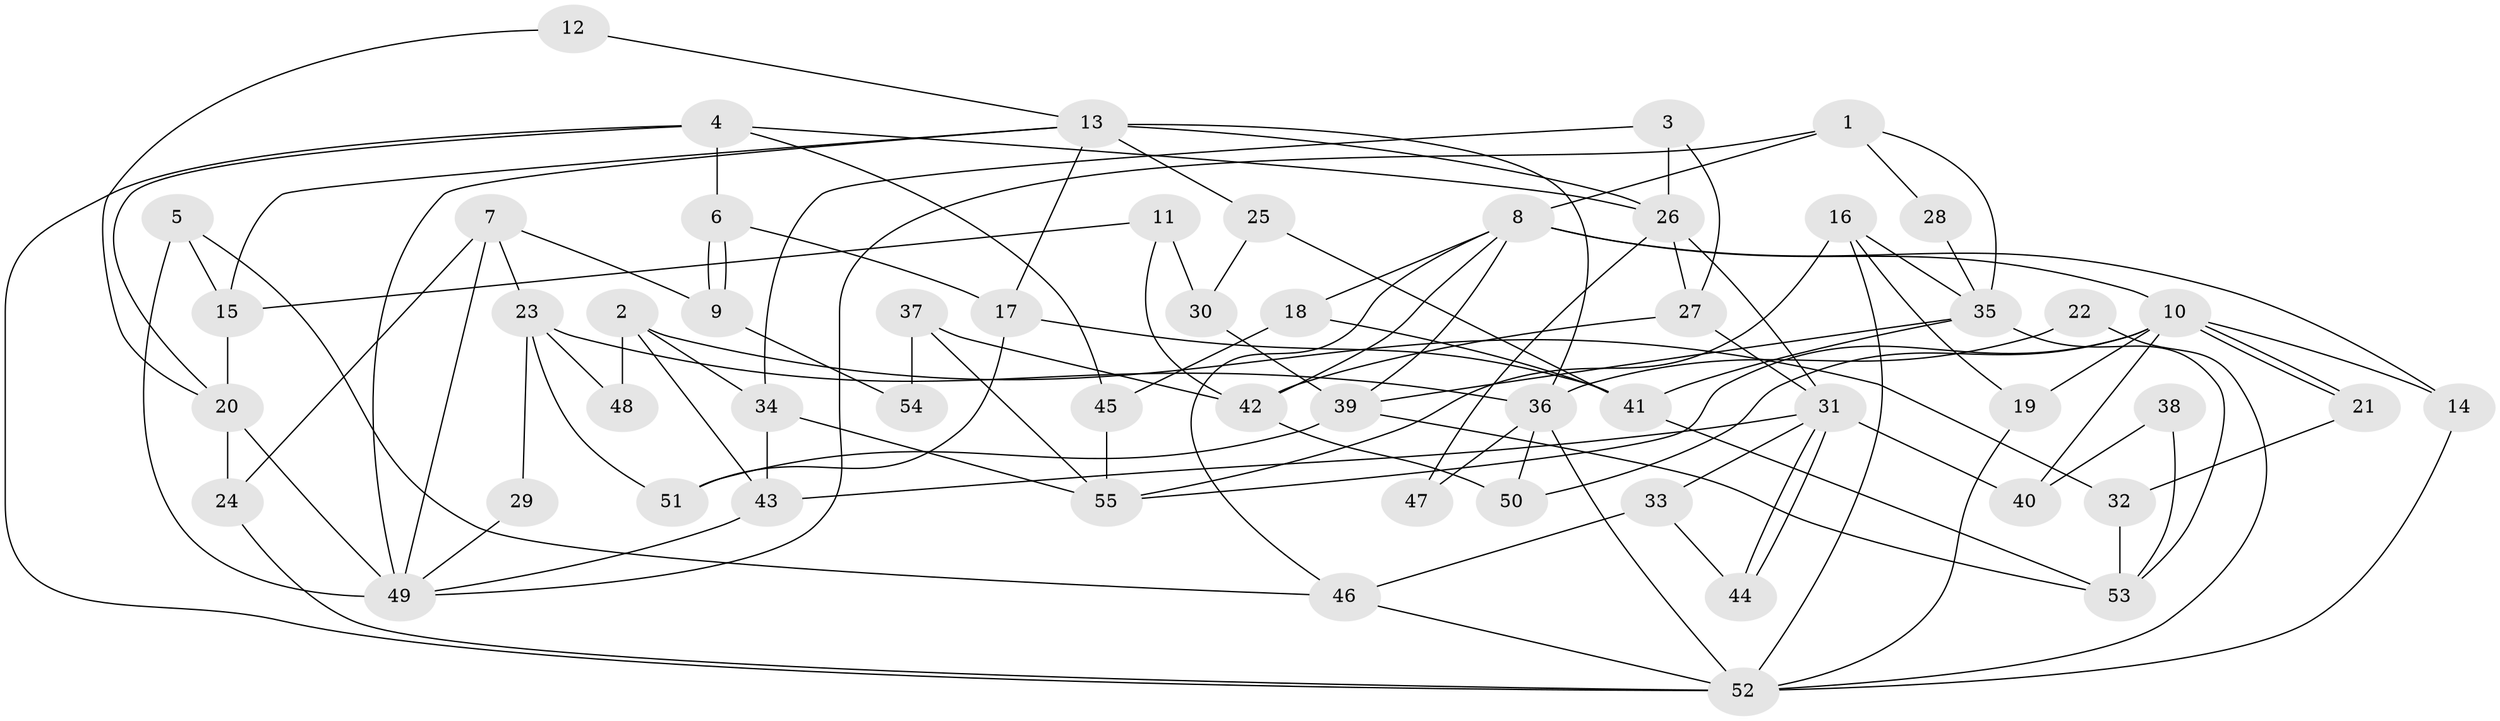// Generated by graph-tools (version 1.1) at 2025/51/03/09/25 04:51:10]
// undirected, 55 vertices, 110 edges
graph export_dot {
graph [start="1"]
  node [color=gray90,style=filled];
  1;
  2;
  3;
  4;
  5;
  6;
  7;
  8;
  9;
  10;
  11;
  12;
  13;
  14;
  15;
  16;
  17;
  18;
  19;
  20;
  21;
  22;
  23;
  24;
  25;
  26;
  27;
  28;
  29;
  30;
  31;
  32;
  33;
  34;
  35;
  36;
  37;
  38;
  39;
  40;
  41;
  42;
  43;
  44;
  45;
  46;
  47;
  48;
  49;
  50;
  51;
  52;
  53;
  54;
  55;
  1 -- 8;
  1 -- 49;
  1 -- 28;
  1 -- 35;
  2 -- 43;
  2 -- 34;
  2 -- 32;
  2 -- 48;
  3 -- 26;
  3 -- 34;
  3 -- 27;
  4 -- 26;
  4 -- 52;
  4 -- 6;
  4 -- 20;
  4 -- 45;
  5 -- 46;
  5 -- 49;
  5 -- 15;
  6 -- 9;
  6 -- 9;
  6 -- 17;
  7 -- 24;
  7 -- 23;
  7 -- 9;
  7 -- 49;
  8 -- 39;
  8 -- 42;
  8 -- 10;
  8 -- 14;
  8 -- 18;
  8 -- 46;
  9 -- 54;
  10 -- 21;
  10 -- 21;
  10 -- 14;
  10 -- 19;
  10 -- 40;
  10 -- 50;
  10 -- 55;
  11 -- 30;
  11 -- 15;
  11 -- 42;
  12 -- 20;
  12 -- 13;
  13 -- 15;
  13 -- 17;
  13 -- 25;
  13 -- 26;
  13 -- 36;
  13 -- 49;
  14 -- 52;
  15 -- 20;
  16 -- 19;
  16 -- 52;
  16 -- 35;
  16 -- 55;
  17 -- 41;
  17 -- 51;
  18 -- 45;
  18 -- 41;
  19 -- 52;
  20 -- 49;
  20 -- 24;
  21 -- 32;
  22 -- 52;
  22 -- 36;
  23 -- 36;
  23 -- 51;
  23 -- 29;
  23 -- 48;
  24 -- 52;
  25 -- 41;
  25 -- 30;
  26 -- 27;
  26 -- 31;
  26 -- 47;
  27 -- 31;
  27 -- 42;
  28 -- 35;
  29 -- 49;
  30 -- 39;
  31 -- 44;
  31 -- 44;
  31 -- 33;
  31 -- 40;
  31 -- 43;
  32 -- 53;
  33 -- 46;
  33 -- 44;
  34 -- 43;
  34 -- 55;
  35 -- 39;
  35 -- 41;
  35 -- 53;
  36 -- 50;
  36 -- 47;
  36 -- 52;
  37 -- 55;
  37 -- 42;
  37 -- 54;
  38 -- 40;
  38 -- 53;
  39 -- 53;
  39 -- 51;
  41 -- 53;
  42 -- 50;
  43 -- 49;
  45 -- 55;
  46 -- 52;
}
